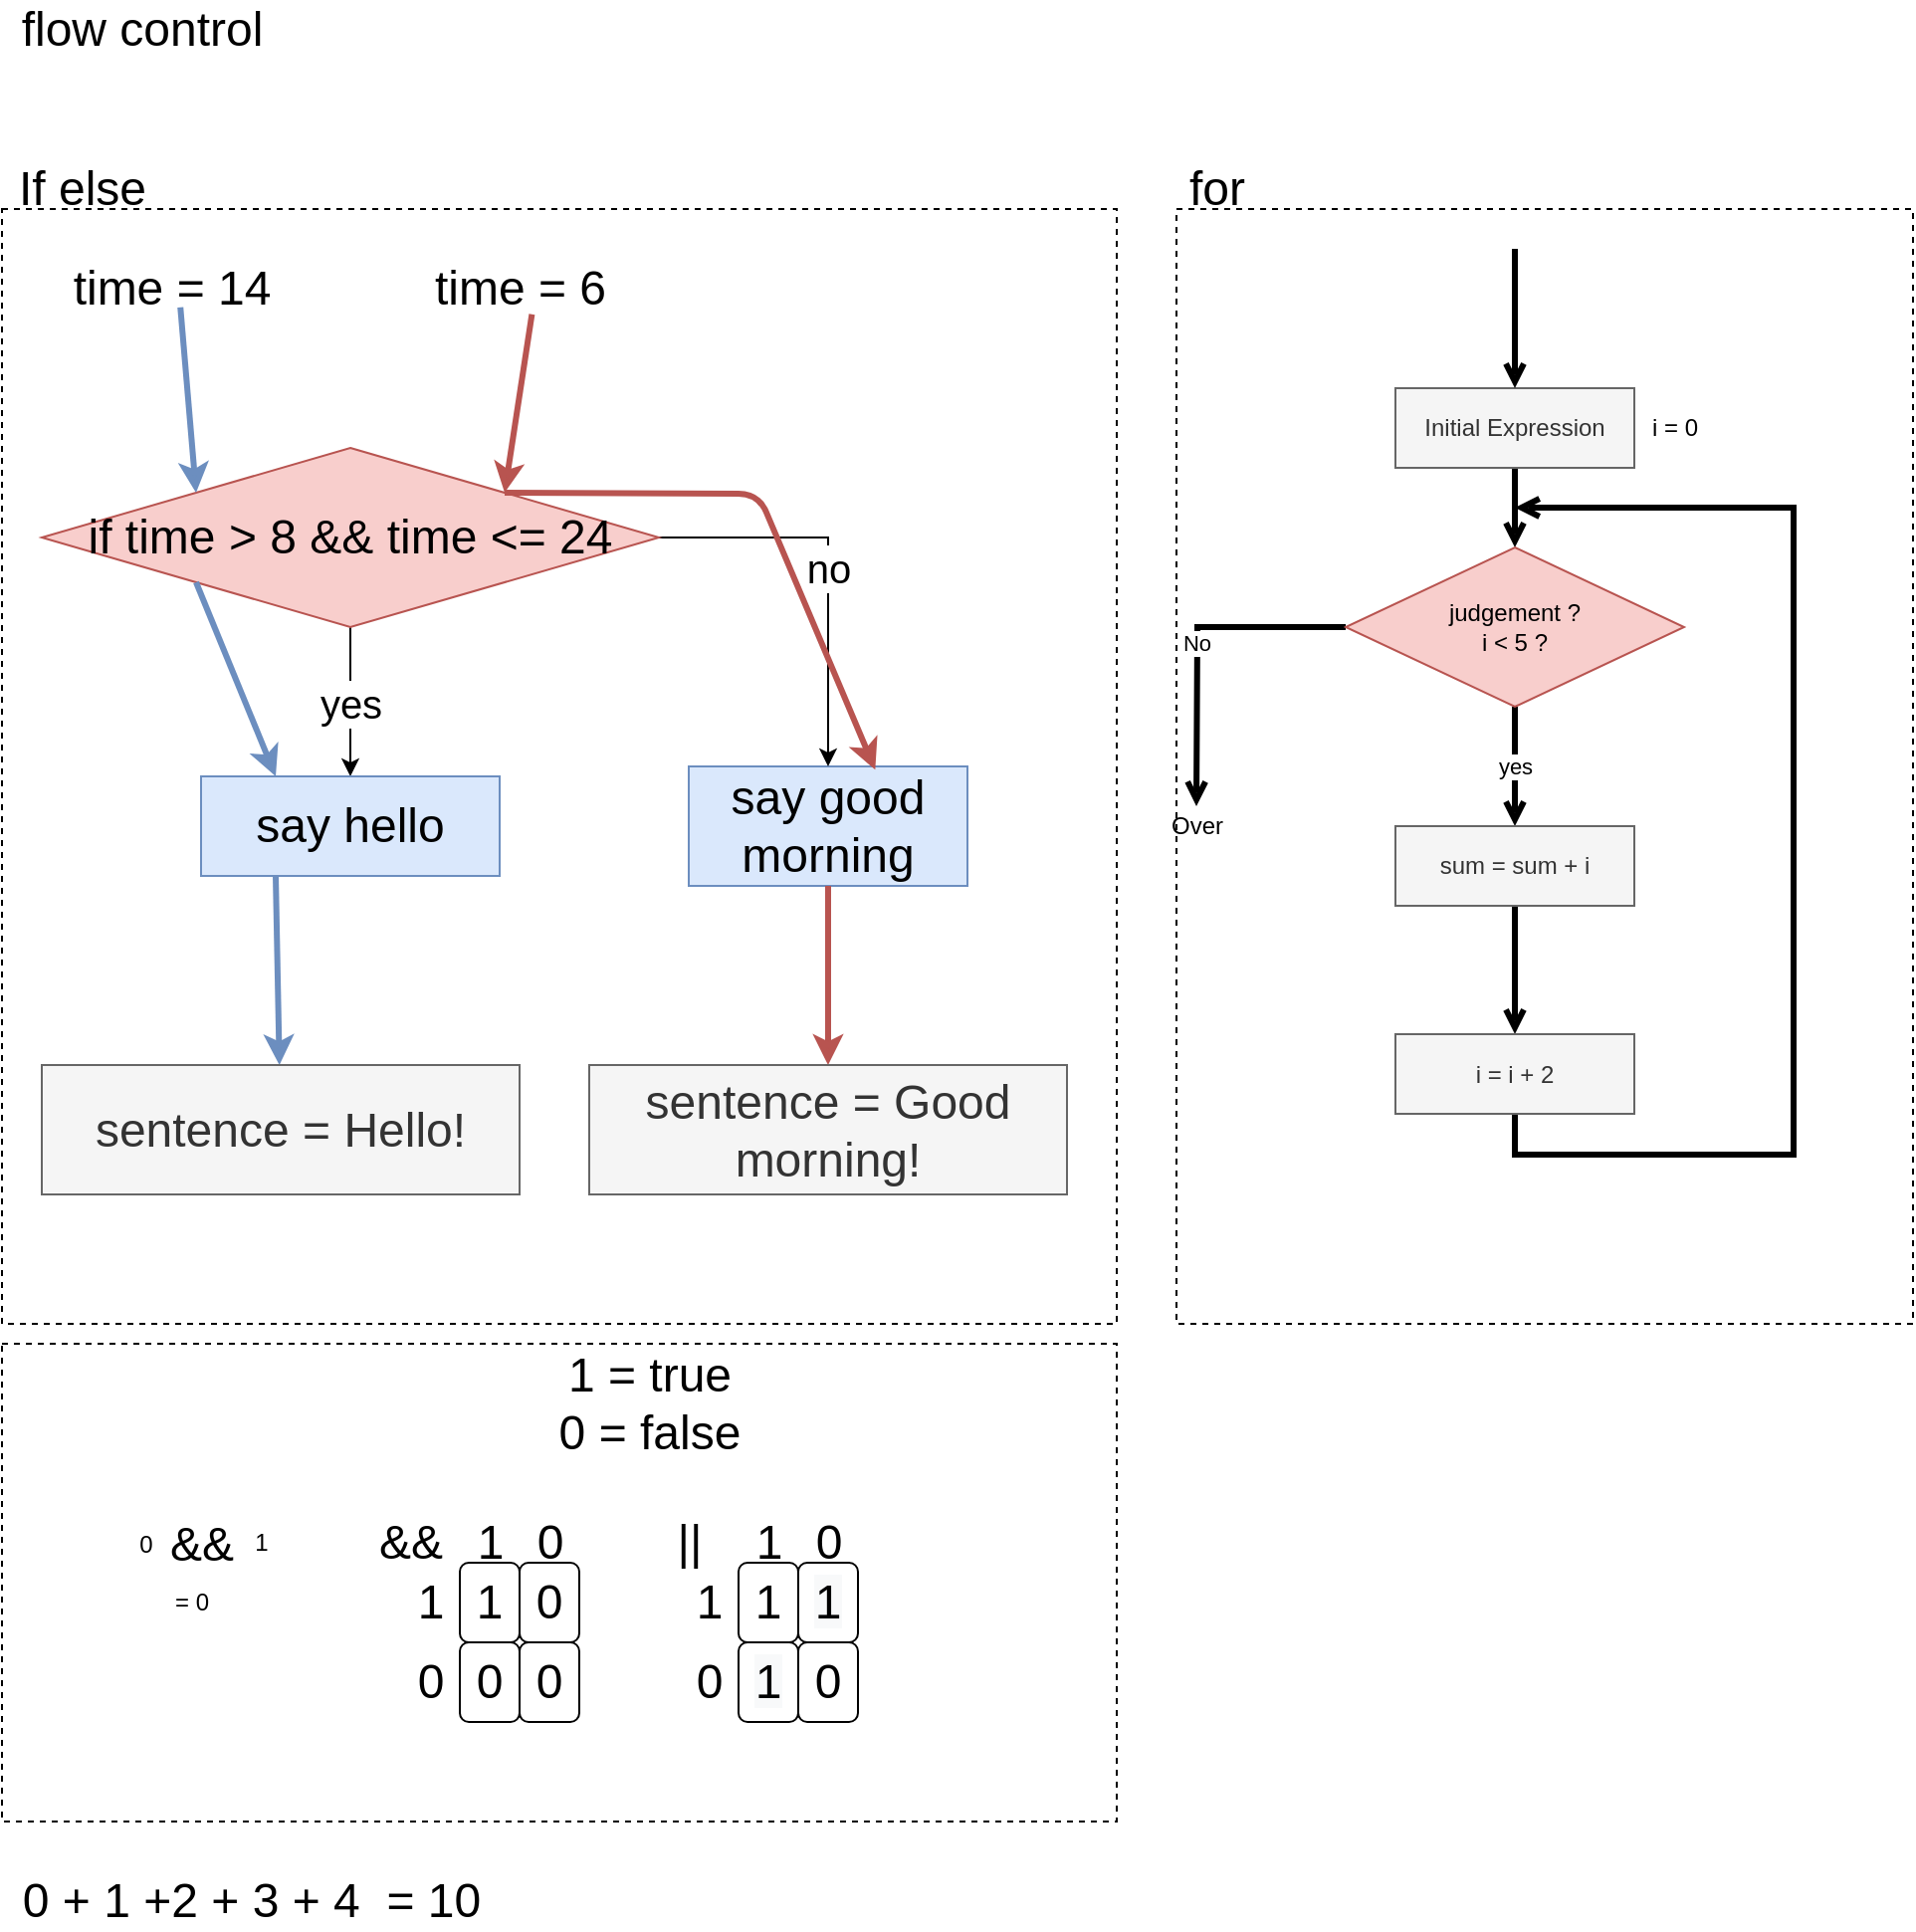 <mxfile version="13.3.5" type="device"><diagram id="nfZapxp0FYGTE9SDNlel" name="第 1 页"><mxGraphModel dx="1920" dy="1410" grid="1" gridSize="10" guides="1" tooltips="1" connect="1" arrows="1" fold="1" page="1" pageScale="1" pageWidth="827" pageHeight="1169" math="0" shadow="0"><root><mxCell id="0"/><mxCell id="1" parent="0"/><mxCell id="E_hQoJ5ljoMEbczo6BYC-96" value="" style="rounded=0;whiteSpace=wrap;html=1;dashed=1;" vertex="1" parent="1"><mxGeometry x="-20" y="740" width="560" height="240" as="geometry"/></mxCell><mxCell id="E_hQoJ5ljoMEbczo6BYC-93" value="" style="rounded=0;whiteSpace=wrap;html=1;dashed=1;" vertex="1" parent="1"><mxGeometry x="570" y="170" width="370" height="560" as="geometry"/></mxCell><mxCell id="E_hQoJ5ljoMEbczo6BYC-94" value="" style="rounded=0;whiteSpace=wrap;html=1;dashed=1;" vertex="1" parent="1"><mxGeometry x="-20" y="170" width="560" height="560" as="geometry"/></mxCell><mxCell id="E_hQoJ5ljoMEbczo6BYC-3" value="&lt;font style=&quot;font-size: 24px&quot;&gt;flow control&lt;/font&gt;" style="text;html=1;align=center;verticalAlign=middle;resizable=0;points=[];autosize=1;" vertex="1" parent="1"><mxGeometry x="-20" y="70" width="140" height="20" as="geometry"/></mxCell><mxCell id="E_hQoJ5ljoMEbczo6BYC-5" value="&lt;font style=&quot;font-size: 24px&quot;&gt;If else&lt;/font&gt;" style="text;html=1;align=center;verticalAlign=middle;resizable=0;points=[];autosize=1;" vertex="1" parent="1"><mxGeometry x="-20" y="150" width="80" height="20" as="geometry"/></mxCell><mxCell id="E_hQoJ5ljoMEbczo6BYC-6" value="&lt;font style=&quot;font-size: 24px&quot;&gt;say good morning&lt;/font&gt;" style="rounded=0;whiteSpace=wrap;html=1;fillColor=#dae8fc;strokeColor=#6c8ebf;" vertex="1" parent="1"><mxGeometry x="325" y="450" width="140" height="60" as="geometry"/></mxCell><mxCell id="E_hQoJ5ljoMEbczo6BYC-11" value="&lt;font style=&quot;font-size: 20px&quot;&gt;no&lt;/font&gt;" style="edgeStyle=orthogonalEdgeStyle;rounded=0;orthogonalLoop=1;jettySize=auto;html=1;entryX=0.5;entryY=0;entryDx=0;entryDy=0;exitX=1;exitY=0.5;exitDx=0;exitDy=0;" edge="1" parent="1" source="E_hQoJ5ljoMEbczo6BYC-7" target="E_hQoJ5ljoMEbczo6BYC-6"><mxGeometry relative="1" as="geometry"><mxPoint x="290" y="340" as="targetPoint"/></mxGeometry></mxCell><mxCell id="E_hQoJ5ljoMEbczo6BYC-13" value="&lt;font style=&quot;font-size: 20px&quot;&gt;yes&lt;/font&gt;" style="edgeStyle=orthogonalEdgeStyle;rounded=0;orthogonalLoop=1;jettySize=auto;html=1;entryX=0.5;entryY=0;entryDx=0;entryDy=0;" edge="1" parent="1" source="E_hQoJ5ljoMEbczo6BYC-7" target="E_hQoJ5ljoMEbczo6BYC-14"><mxGeometry relative="1" as="geometry"><mxPoint x="170" y="460" as="targetPoint"/></mxGeometry></mxCell><mxCell id="E_hQoJ5ljoMEbczo6BYC-7" value="&lt;font style=&quot;font-size: 24px&quot;&gt;if time &amp;gt; 8 &amp;amp;&amp;amp; time &amp;lt;= 24&lt;/font&gt;" style="rhombus;whiteSpace=wrap;html=1;fillColor=#f8cecc;strokeColor=#b85450;" vertex="1" parent="1"><mxGeometry y="290" width="310" height="90" as="geometry"/></mxCell><mxCell id="E_hQoJ5ljoMEbczo6BYC-14" value="&lt;font style=&quot;font-size: 24px&quot;&gt;say hello&lt;/font&gt;" style="rounded=0;whiteSpace=wrap;html=1;fillColor=#dae8fc;strokeColor=#6c8ebf;" vertex="1" parent="1"><mxGeometry x="80" y="455" width="150" height="50" as="geometry"/></mxCell><mxCell id="E_hQoJ5ljoMEbczo6BYC-17" value="" style="endArrow=classic;html=1;fillColor=#f8cecc;strokeColor=#b85450;entryX=1;entryY=0;entryDx=0;entryDy=0;strokeWidth=3;exitX=0.562;exitY=1.143;exitDx=0;exitDy=0;exitPerimeter=0;" edge="1" parent="1" source="E_hQoJ5ljoMEbczo6BYC-26" target="E_hQoJ5ljoMEbczo6BYC-7"><mxGeometry width="50" height="50" relative="1" as="geometry"><mxPoint x="269" y="240" as="sourcePoint"/><mxPoint x="200" y="320" as="targetPoint"/></mxGeometry></mxCell><mxCell id="E_hQoJ5ljoMEbczo6BYC-18" value="&lt;font style=&quot;font-size: 24px&quot;&gt;time = 14&lt;/font&gt;" style="text;html=1;align=center;verticalAlign=middle;resizable=0;points=[];autosize=1;" vertex="1" parent="1"><mxGeometry x="10" y="200" width="110" height="20" as="geometry"/></mxCell><mxCell id="E_hQoJ5ljoMEbczo6BYC-19" value="" style="endArrow=classic;html=1;fillColor=#f8cecc;strokeColor=#b85450;entryX=0.669;entryY=0.028;entryDx=0;entryDy=0;strokeWidth=3;entryPerimeter=0;exitX=1;exitY=0;exitDx=0;exitDy=0;" edge="1" parent="1" source="E_hQoJ5ljoMEbczo6BYC-7" target="E_hQoJ5ljoMEbczo6BYC-6"><mxGeometry width="50" height="50" relative="1" as="geometry"><mxPoint x="364" y="300" as="sourcePoint"/><mxPoint x="310" y="300" as="targetPoint"/><Array as="points"><mxPoint x="360" y="313"/></Array></mxGeometry></mxCell><mxCell id="E_hQoJ5ljoMEbczo6BYC-20" value="" style="endArrow=classic;html=1;fillColor=#f8cecc;strokeColor=#b85450;exitX=0.5;exitY=1;exitDx=0;exitDy=0;entryX=0.5;entryY=0;entryDx=0;entryDy=0;strokeWidth=3;" edge="1" parent="1" source="E_hQoJ5ljoMEbczo6BYC-6" target="E_hQoJ5ljoMEbczo6BYC-30"><mxGeometry width="50" height="50" relative="1" as="geometry"><mxPoint x="335" y="430" as="sourcePoint"/><mxPoint x="440" y="585" as="targetPoint"/></mxGeometry></mxCell><mxCell id="E_hQoJ5ljoMEbczo6BYC-26" value="&lt;font style=&quot;font-size: 24px&quot;&gt;time = 6&lt;/font&gt;" style="text;html=1;align=center;verticalAlign=middle;resizable=0;points=[];autosize=1;" vertex="1" parent="1"><mxGeometry x="190" y="200" width="100" height="20" as="geometry"/></mxCell><mxCell id="E_hQoJ5ljoMEbczo6BYC-27" value="" style="endArrow=classic;html=1;fillColor=#dae8fc;strokeColor=#6c8ebf;entryX=0;entryY=0;entryDx=0;entryDy=0;strokeWidth=3;exitX=0.542;exitY=0.971;exitDx=0;exitDy=0;exitPerimeter=0;" edge="1" parent="1" source="E_hQoJ5ljoMEbczo6BYC-18" target="E_hQoJ5ljoMEbczo6BYC-7"><mxGeometry width="50" height="50" relative="1" as="geometry"><mxPoint x="76" y="240" as="sourcePoint"/><mxPoint x="120" y="250" as="targetPoint"/></mxGeometry></mxCell><mxCell id="E_hQoJ5ljoMEbczo6BYC-28" value="" style="endArrow=classic;html=1;fillColor=#dae8fc;strokeColor=#6c8ebf;entryX=0.25;entryY=0;entryDx=0;entryDy=0;exitX=0;exitY=1;exitDx=0;exitDy=0;strokeWidth=3;" edge="1" parent="1" source="E_hQoJ5ljoMEbczo6BYC-7" target="E_hQoJ5ljoMEbczo6BYC-14"><mxGeometry width="50" height="50" relative="1" as="geometry"><mxPoint x="70" y="320" as="sourcePoint"/><mxPoint x="141.5" y="425" as="targetPoint"/></mxGeometry></mxCell><mxCell id="E_hQoJ5ljoMEbczo6BYC-29" value="" style="endArrow=classic;html=1;fillColor=#dae8fc;strokeColor=#6c8ebf;exitX=0.25;exitY=1;exitDx=0;exitDy=0;strokeWidth=3;" edge="1" parent="1" source="E_hQoJ5ljoMEbczo6BYC-14" target="E_hQoJ5ljoMEbczo6BYC-31"><mxGeometry width="50" height="50" relative="1" as="geometry"><mxPoint x="155" y="535" as="sourcePoint"/><mxPoint x="150" y="580" as="targetPoint"/></mxGeometry></mxCell><mxCell id="E_hQoJ5ljoMEbczo6BYC-30" value="&lt;font style=&quot;font-size: 24px&quot;&gt;sentence = Good morning!&lt;/font&gt;" style="rounded=0;whiteSpace=wrap;html=1;fillColor=#f5f5f5;strokeColor=#666666;fontColor=#333333;" vertex="1" parent="1"><mxGeometry x="275" y="600" width="240" height="65" as="geometry"/></mxCell><mxCell id="E_hQoJ5ljoMEbczo6BYC-31" value="&lt;font style=&quot;font-size: 24px&quot;&gt;sentence = Hello!&lt;/font&gt;" style="rounded=0;whiteSpace=wrap;html=1;fillColor=#f5f5f5;strokeColor=#666666;fontColor=#333333;" vertex="1" parent="1"><mxGeometry y="600" width="240" height="65" as="geometry"/></mxCell><mxCell id="E_hQoJ5ljoMEbczo6BYC-58" value="&lt;font style=&quot;font-size: 24px&quot;&gt;1 = true&lt;br&gt;0 = false&lt;br&gt;&lt;/font&gt;" style="text;html=1;align=center;verticalAlign=middle;resizable=0;points=[];autosize=1;" vertex="1" parent="1"><mxGeometry x="250" y="750" width="110" height="40" as="geometry"/></mxCell><mxCell id="E_hQoJ5ljoMEbczo6BYC-59" value="0" style="text;html=1;align=center;verticalAlign=middle;resizable=0;points=[];autosize=1;" vertex="1" parent="1"><mxGeometry x="42" y="831" width="20" height="20" as="geometry"/></mxCell><mxCell id="E_hQoJ5ljoMEbczo6BYC-60" value="1" style="text;html=1;align=center;verticalAlign=middle;resizable=0;points=[];autosize=1;" vertex="1" parent="1"><mxGeometry x="100" y="830" width="20" height="20" as="geometry"/></mxCell><mxCell id="E_hQoJ5ljoMEbczo6BYC-62" value="&lt;font style=&quot;font-size: 24px&quot;&gt;&amp;amp;&amp;amp;&lt;/font&gt;" style="text;html=1;align=center;verticalAlign=middle;resizable=0;points=[];autosize=1;" vertex="1" parent="1"><mxGeometry x="55" y="831" width="50" height="20" as="geometry"/></mxCell><mxCell id="E_hQoJ5ljoMEbczo6BYC-63" value="= 0" style="text;html=1;align=center;verticalAlign=middle;resizable=0;points=[];autosize=1;" vertex="1" parent="1"><mxGeometry x="60" y="860" width="30" height="20" as="geometry"/></mxCell><mxCell id="E_hQoJ5ljoMEbczo6BYC-33" value="&lt;font style=&quot;font-size: 24px&quot;&gt;1&lt;/font&gt;" style="rounded=1;whiteSpace=wrap;html=1;" vertex="1" parent="1"><mxGeometry x="210" y="850" width="30" height="40" as="geometry"/></mxCell><mxCell id="E_hQoJ5ljoMEbczo6BYC-34" value="&lt;font style=&quot;font-size: 24px&quot;&gt;0&lt;/font&gt;" style="rounded=1;whiteSpace=wrap;html=1;" vertex="1" parent="1"><mxGeometry x="240" y="850" width="30" height="40" as="geometry"/></mxCell><mxCell id="E_hQoJ5ljoMEbczo6BYC-38" value="&lt;span style=&quot;font-size: 24px&quot;&gt;0&lt;/span&gt;" style="rounded=1;whiteSpace=wrap;html=1;" vertex="1" parent="1"><mxGeometry x="210" y="890" width="30" height="40" as="geometry"/></mxCell><mxCell id="E_hQoJ5ljoMEbczo6BYC-39" value="&lt;span style=&quot;font-size: 24px&quot;&gt;0&lt;/span&gt;" style="rounded=1;whiteSpace=wrap;html=1;" vertex="1" parent="1"><mxGeometry x="240" y="890" width="30" height="40" as="geometry"/></mxCell><mxCell id="E_hQoJ5ljoMEbczo6BYC-53" value="&lt;font style=&quot;font-size: 24px&quot;&gt;1&lt;/font&gt;" style="text;html=1;align=center;verticalAlign=middle;resizable=0;points=[];autosize=1;" vertex="1" parent="1"><mxGeometry x="210" y="830" width="30" height="20" as="geometry"/></mxCell><mxCell id="E_hQoJ5ljoMEbczo6BYC-54" value="&lt;font style=&quot;font-size: 24px&quot;&gt;0&lt;/font&gt;" style="text;html=1;align=center;verticalAlign=middle;resizable=0;points=[];autosize=1;" vertex="1" parent="1"><mxGeometry x="240" y="830" width="30" height="20" as="geometry"/></mxCell><mxCell id="E_hQoJ5ljoMEbczo6BYC-55" value="&lt;font style=&quot;font-size: 24px&quot;&gt;1&lt;/font&gt;" style="text;html=1;align=center;verticalAlign=middle;resizable=0;points=[];autosize=1;" vertex="1" parent="1"><mxGeometry x="180" y="860" width="30" height="20" as="geometry"/></mxCell><mxCell id="E_hQoJ5ljoMEbczo6BYC-56" value="&lt;font style=&quot;font-size: 24px&quot;&gt;0&lt;/font&gt;" style="text;html=1;align=center;verticalAlign=middle;resizable=0;points=[];autosize=1;" vertex="1" parent="1"><mxGeometry x="180" y="900" width="30" height="20" as="geometry"/></mxCell><mxCell id="E_hQoJ5ljoMEbczo6BYC-61" value="&lt;font style=&quot;font-size: 24px&quot;&gt;&amp;amp;&amp;amp;&lt;/font&gt;" style="text;html=1;align=center;verticalAlign=middle;resizable=0;points=[];autosize=1;" vertex="1" parent="1"><mxGeometry x="160" y="830" width="50" height="20" as="geometry"/></mxCell><mxCell id="E_hQoJ5ljoMEbczo6BYC-64" value="&lt;font style=&quot;font-size: 24px&quot;&gt;1&lt;/font&gt;" style="rounded=1;whiteSpace=wrap;html=1;" vertex="1" parent="1"><mxGeometry x="350" y="850" width="30" height="40" as="geometry"/></mxCell><mxCell id="E_hQoJ5ljoMEbczo6BYC-65" value="&#10;&#10;&lt;span style=&quot;color: rgb(0, 0, 0); font-family: helvetica; font-size: 24px; font-style: normal; font-weight: 400; letter-spacing: normal; text-align: center; text-indent: 0px; text-transform: none; word-spacing: 0px; background-color: rgb(248, 249, 250); display: inline; float: none;&quot;&gt;1&lt;/span&gt;&#10;&#10;" style="rounded=1;whiteSpace=wrap;html=1;" vertex="1" parent="1"><mxGeometry x="380" y="850" width="30" height="40" as="geometry"/></mxCell><mxCell id="E_hQoJ5ljoMEbczo6BYC-66" value="&#10;&#10;&lt;span style=&quot;color: rgb(0, 0, 0); font-family: helvetica; font-size: 24px; font-style: normal; font-weight: 400; letter-spacing: normal; text-align: center; text-indent: 0px; text-transform: none; word-spacing: 0px; background-color: rgb(248, 249, 250); display: inline; float: none;&quot;&gt;1&lt;/span&gt;&#10;&#10;" style="rounded=1;whiteSpace=wrap;html=1;" vertex="1" parent="1"><mxGeometry x="350" y="890" width="30" height="40" as="geometry"/></mxCell><mxCell id="E_hQoJ5ljoMEbczo6BYC-67" value="&lt;span style=&quot;font-size: 24px&quot;&gt;0&lt;/span&gt;" style="rounded=1;whiteSpace=wrap;html=1;" vertex="1" parent="1"><mxGeometry x="380" y="890" width="30" height="40" as="geometry"/></mxCell><mxCell id="E_hQoJ5ljoMEbczo6BYC-68" value="&lt;font style=&quot;font-size: 24px&quot;&gt;1&lt;/font&gt;" style="text;html=1;align=center;verticalAlign=middle;resizable=0;points=[];autosize=1;" vertex="1" parent="1"><mxGeometry x="350" y="830" width="30" height="20" as="geometry"/></mxCell><mxCell id="E_hQoJ5ljoMEbczo6BYC-69" value="&lt;font style=&quot;font-size: 24px&quot;&gt;0&lt;/font&gt;" style="text;html=1;align=center;verticalAlign=middle;resizable=0;points=[];autosize=1;" vertex="1" parent="1"><mxGeometry x="380" y="830" width="30" height="20" as="geometry"/></mxCell><mxCell id="E_hQoJ5ljoMEbczo6BYC-70" value="&lt;font style=&quot;font-size: 24px&quot;&gt;1&lt;/font&gt;" style="text;html=1;align=center;verticalAlign=middle;resizable=0;points=[];autosize=1;" vertex="1" parent="1"><mxGeometry x="320" y="860" width="30" height="20" as="geometry"/></mxCell><mxCell id="E_hQoJ5ljoMEbczo6BYC-71" value="&lt;font style=&quot;font-size: 24px&quot;&gt;0&lt;/font&gt;" style="text;html=1;align=center;verticalAlign=middle;resizable=0;points=[];autosize=1;" vertex="1" parent="1"><mxGeometry x="320" y="900" width="30" height="20" as="geometry"/></mxCell><mxCell id="E_hQoJ5ljoMEbczo6BYC-72" value="&lt;font style=&quot;font-size: 24px&quot;&gt;||&lt;/font&gt;" style="text;html=1;align=center;verticalAlign=middle;resizable=0;points=[];autosize=1;" vertex="1" parent="1"><mxGeometry x="310" y="830" width="30" height="20" as="geometry"/></mxCell><mxCell id="E_hQoJ5ljoMEbczo6BYC-74" value="&lt;font style=&quot;font-size: 24px&quot;&gt;0 + 1 +2 + 3 + 4&amp;nbsp; = 10&lt;/font&gt;" style="text;html=1;align=center;verticalAlign=middle;resizable=0;points=[];autosize=1;" vertex="1" parent="1"><mxGeometry x="-20" y="1010" width="250" height="20" as="geometry"/></mxCell><mxCell id="E_hQoJ5ljoMEbczo6BYC-82" style="edgeStyle=orthogonalEdgeStyle;rounded=0;orthogonalLoop=1;jettySize=auto;html=1;exitX=0.5;exitY=1;exitDx=0;exitDy=0;entryX=0.5;entryY=0;entryDx=0;entryDy=0;endArrow=open;endFill=0;strokeWidth=3;" edge="1" parent="1" source="E_hQoJ5ljoMEbczo6BYC-75" target="E_hQoJ5ljoMEbczo6BYC-81"><mxGeometry relative="1" as="geometry"/></mxCell><mxCell id="E_hQoJ5ljoMEbczo6BYC-75" value="Initial Expression" style="rounded=0;whiteSpace=wrap;html=1;fillColor=#f5f5f5;strokeColor=#666666;fontColor=#333333;" vertex="1" parent="1"><mxGeometry x="680" y="260" width="120" height="40" as="geometry"/></mxCell><mxCell id="E_hQoJ5ljoMEbczo6BYC-76" value="" style="endArrow=open;html=1;strokeWidth=3;entryX=0.5;entryY=0;entryDx=0;entryDy=0;endFill=0;" edge="1" parent="1" target="E_hQoJ5ljoMEbczo6BYC-75"><mxGeometry width="50" height="50" relative="1" as="geometry"><mxPoint x="740" y="190" as="sourcePoint"/><mxPoint x="740" y="180" as="targetPoint"/></mxGeometry></mxCell><mxCell id="E_hQoJ5ljoMEbczo6BYC-84" value="yes" style="edgeStyle=orthogonalEdgeStyle;rounded=0;orthogonalLoop=1;jettySize=auto;html=1;endArrow=open;endFill=0;strokeWidth=3;entryX=0.5;entryY=0;entryDx=0;entryDy=0;" edge="1" parent="1" source="E_hQoJ5ljoMEbczo6BYC-81" target="E_hQoJ5ljoMEbczo6BYC-85"><mxGeometry relative="1" as="geometry"><mxPoint x="740" y="480" as="targetPoint"/></mxGeometry></mxCell><mxCell id="E_hQoJ5ljoMEbczo6BYC-88" value="No" style="edgeStyle=orthogonalEdgeStyle;rounded=0;orthogonalLoop=1;jettySize=auto;html=1;exitX=0;exitY=0.5;exitDx=0;exitDy=0;endArrow=open;endFill=0;strokeWidth=3;" edge="1" parent="1" source="E_hQoJ5ljoMEbczo6BYC-81"><mxGeometry relative="1" as="geometry"><mxPoint x="580.0" y="470" as="targetPoint"/></mxGeometry></mxCell><mxCell id="E_hQoJ5ljoMEbczo6BYC-81" value="judgement ?&lt;br&gt;i &amp;lt; 5 ?" style="rhombus;whiteSpace=wrap;html=1;fillColor=#f8cecc;strokeColor=#b85450;" vertex="1" parent="1"><mxGeometry x="655" y="340" width="170" height="80" as="geometry"/></mxCell><mxCell id="E_hQoJ5ljoMEbczo6BYC-87" value="" style="edgeStyle=orthogonalEdgeStyle;rounded=0;orthogonalLoop=1;jettySize=auto;html=1;endArrow=open;endFill=0;strokeWidth=3;" edge="1" parent="1" source="E_hQoJ5ljoMEbczo6BYC-85" target="E_hQoJ5ljoMEbczo6BYC-86"><mxGeometry relative="1" as="geometry"/></mxCell><mxCell id="E_hQoJ5ljoMEbczo6BYC-85" value="sum = sum + i" style="rounded=0;whiteSpace=wrap;html=1;fillColor=#f5f5f5;strokeColor=#666666;fontColor=#333333;" vertex="1" parent="1"><mxGeometry x="680" y="480" width="120" height="40" as="geometry"/></mxCell><mxCell id="E_hQoJ5ljoMEbczo6BYC-90" style="edgeStyle=orthogonalEdgeStyle;rounded=0;orthogonalLoop=1;jettySize=auto;html=1;exitX=0.5;exitY=1;exitDx=0;exitDy=0;endArrow=open;endFill=0;strokeWidth=3;" edge="1" parent="1" source="E_hQoJ5ljoMEbczo6BYC-86"><mxGeometry relative="1" as="geometry"><mxPoint x="740" y="320" as="targetPoint"/><Array as="points"><mxPoint x="740" y="645"/><mxPoint x="880" y="645"/><mxPoint x="880" y="320"/></Array></mxGeometry></mxCell><mxCell id="E_hQoJ5ljoMEbczo6BYC-86" value="i = i + 2" style="rounded=0;whiteSpace=wrap;html=1;fillColor=#f5f5f5;strokeColor=#666666;fontColor=#333333;" vertex="1" parent="1"><mxGeometry x="680" y="584.5" width="120" height="40" as="geometry"/></mxCell><mxCell id="E_hQoJ5ljoMEbczo6BYC-89" value="Over" style="text;html=1;align=center;verticalAlign=middle;resizable=0;points=[];autosize=1;" vertex="1" parent="1"><mxGeometry x="560" y="470" width="40" height="20" as="geometry"/></mxCell><mxCell id="E_hQoJ5ljoMEbczo6BYC-91" value="i = 0" style="text;html=1;align=center;verticalAlign=middle;resizable=0;points=[];autosize=1;" vertex="1" parent="1"><mxGeometry x="800" y="270" width="40" height="20" as="geometry"/></mxCell><mxCell id="E_hQoJ5ljoMEbczo6BYC-92" value="&lt;font style=&quot;font-size: 24px&quot;&gt;for&lt;/font&gt;" style="text;html=1;align=center;verticalAlign=middle;resizable=0;points=[];autosize=1;" vertex="1" parent="1"><mxGeometry x="570" y="150" width="40" height="20" as="geometry"/></mxCell></root></mxGraphModel></diagram></mxfile>